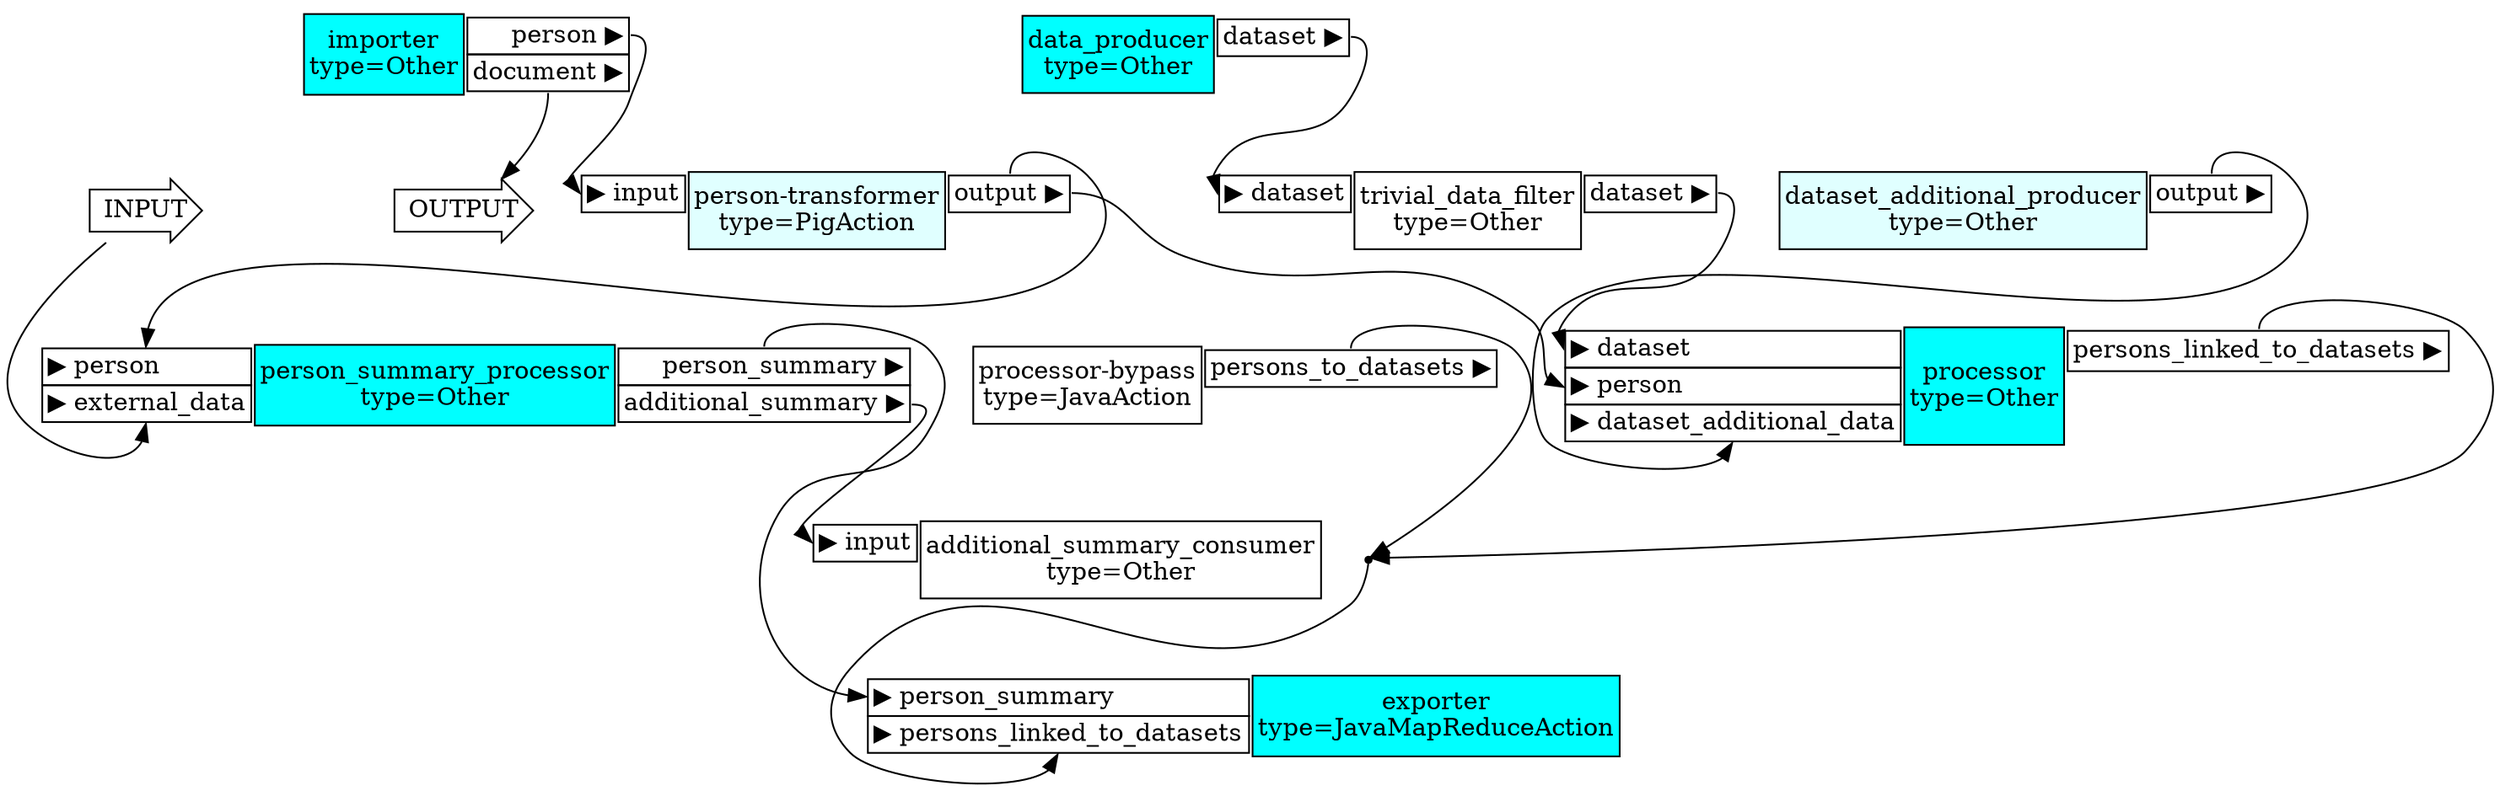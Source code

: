 digraph {
"additional_summary_consumer" [label=<
<TABLE BORDER="0" CELLBORDER="0" CELLSPACING="0">
  <TR>
    <TD ROWSPAN="2">
      <TABLE BORDER="0" CELLBORDER="1" CELLSPACING="0">
        <TR><TD ALIGN="LEFT" PORT="input_input">&#9654; input</TD></TR>
        <TR><TD BORDER="0"> </TD></TR>
      </TABLE>
    </TD>
    <TD ROWSPAN="2" BGCOLOR="white" BORDER="1">additional_summary_consumer<BR/>type=Other</TD>
  </TR>
</TABLE>>
 shape=none]
"data_producer" [label=<
<TABLE BORDER="0" CELLBORDER="0" CELLSPACING="0">
  <TR>
    <TD ROWSPAN="2" BGCOLOR="cyan" BORDER="1">data_producer<BR/>type=Other</TD>
    <TD ROWSPAN="2">
      <TABLE BORDER="0" CELLBORDER="1" CELLSPACING="0">
        <TR><TD ALIGN="RIGHT" PORT="output_dataset">dataset &#9654;</TD></TR>
        <TR><TD BORDER="0"> </TD></TR>
      </TABLE>
    </TD>
  </TR>
</TABLE>>
 shape=none]
"dataset_additional_producer" [label=<
<TABLE BORDER="0" CELLBORDER="0" CELLSPACING="0">
  <TR>
    <TD ROWSPAN="2" BGCOLOR="lightcyan" BORDER="1">dataset_additional_producer<BR/>type=Other</TD>
    <TD ROWSPAN="2">
      <TABLE BORDER="0" CELLBORDER="1" CELLSPACING="0">
        <TR><TD ALIGN="RIGHT" PORT="output_output">output &#9654;</TD></TR>
        <TR><TD BORDER="0"> </TD></TR>
      </TABLE>
    </TD>
  </TR>
</TABLE>>
 shape=none]
"exporter" [label=<
<TABLE BORDER="0" CELLBORDER="0" CELLSPACING="0">
  <TR>
    <TD ROWSPAN="2">
      <TABLE BORDER="0" CELLBORDER="1" CELLSPACING="0">
        <TR><TD ALIGN="LEFT" PORT="input_person_summary">&#9654; person_summary</TD></TR>
        <TR><TD ALIGN="LEFT" PORT="input_persons_linked_to_datasets">&#9654; persons_linked_to_datasets</TD></TR>
      </TABLE>
    </TD>
    <TD ROWSPAN="2" BGCOLOR="cyan" BORDER="1">exporter<BR/>type=JavaMapReduceAction</TD>
  </TR>
</TABLE>>
 shape=none]
"importer" [label=<
<TABLE BORDER="0" CELLBORDER="0" CELLSPACING="0">
  <TR>
    <TD ROWSPAN="2" BGCOLOR="cyan" BORDER="1">importer<BR/>type=Other</TD>
    <TD ROWSPAN="2">
      <TABLE BORDER="0" CELLBORDER="1" CELLSPACING="0">
        <TR><TD ALIGN="RIGHT" PORT="output_person">person &#9654;</TD></TR>
        <TR><TD ALIGN="RIGHT" PORT="output_document">document &#9654;</TD></TR>
      </TABLE>
    </TD>
  </TR>
</TABLE>>
 shape=none]
"person-transformer" [label=<
<TABLE BORDER="0" CELLBORDER="0" CELLSPACING="0">
  <TR>
    <TD ROWSPAN="2">
      <TABLE BORDER="0" CELLBORDER="1" CELLSPACING="0">
        <TR><TD ALIGN="LEFT" PORT="input_input">&#9654; input</TD></TR>
        <TR><TD BORDER="0"> </TD></TR>
      </TABLE>
    </TD>
    <TD ROWSPAN="2" BGCOLOR="lightcyan" BORDER="1">person-transformer<BR/>type=PigAction</TD>
    <TD ROWSPAN="2">
      <TABLE BORDER="0" CELLBORDER="1" CELLSPACING="0">
        <TR><TD ALIGN="RIGHT" PORT="output_output">output &#9654;</TD></TR>
        <TR><TD BORDER="0"> </TD></TR>
      </TABLE>
    </TD>
  </TR>
</TABLE>>
 shape=none]
"person_summary_processor" [label=<
<TABLE BORDER="0" CELLBORDER="0" CELLSPACING="0">
  <TR>
    <TD ROWSPAN="2">
      <TABLE BORDER="0" CELLBORDER="1" CELLSPACING="0">
        <TR><TD ALIGN="LEFT" PORT="input_person">&#9654; person</TD></TR>
        <TR><TD ALIGN="LEFT" PORT="input_external_data">&#9654; external_data</TD></TR>
      </TABLE>
    </TD>
    <TD ROWSPAN="2" BGCOLOR="cyan" BORDER="1">person_summary_processor<BR/>type=Other</TD>
    <TD ROWSPAN="2">
      <TABLE BORDER="0" CELLBORDER="1" CELLSPACING="0">
        <TR><TD ALIGN="RIGHT" PORT="output_person_summary">person_summary &#9654;</TD></TR>
        <TR><TD ALIGN="RIGHT" PORT="output_additional_summary">additional_summary &#9654;</TD></TR>
      </TABLE>
    </TD>
  </TR>
</TABLE>>
 shape=none]
"processor" [label=<
<TABLE BORDER="0" CELLBORDER="0" CELLSPACING="0">
  <TR>
    <TD ROWSPAN="3">
      <TABLE BORDER="0" CELLBORDER="1" CELLSPACING="0">
        <TR><TD ALIGN="LEFT" PORT="input_dataset">&#9654; dataset</TD></TR>
        <TR><TD ALIGN="LEFT" PORT="input_person">&#9654; person</TD></TR>
        <TR><TD ALIGN="LEFT" PORT="input_dataset_additional_data">&#9654; dataset_additional_data</TD></TR>
      </TABLE>
    </TD>
    <TD ROWSPAN="3" BGCOLOR="cyan" BORDER="1">processor<BR/>type=Other</TD>
    <TD ROWSPAN="3">
      <TABLE BORDER="0" CELLBORDER="1" CELLSPACING="0">
        <TR><TD ALIGN="RIGHT" PORT="output_persons_linked_to_datasets">persons_linked_to_datasets &#9654;</TD></TR>
        <TR><TD BORDER="0"> </TD></TR>
        <TR><TD BORDER="0"> </TD></TR>
      </TABLE>
    </TD>
  </TR>
</TABLE>>
 shape=none]
"processor-bypass" [label=<
<TABLE BORDER="0" CELLBORDER="0" CELLSPACING="0">
  <TR>
    <TD ROWSPAN="2" BGCOLOR="white" BORDER="1">processor-bypass<BR/>type=JavaAction</TD>
    <TD ROWSPAN="2">
      <TABLE BORDER="0" CELLBORDER="1" CELLSPACING="0">
        <TR><TD ALIGN="RIGHT" PORT="output_persons_to_datasets">persons_to_datasets &#9654;</TD></TR>
        <TR><TD BORDER="0"> </TD></TR>
      </TABLE>
    </TD>
  </TR>
</TABLE>>
 shape=none]
"trivial_data_filter" [label=<
<TABLE BORDER="0" CELLBORDER="0" CELLSPACING="0">
  <TR>
    <TD ROWSPAN="2">
      <TABLE BORDER="0" CELLBORDER="1" CELLSPACING="0">
        <TR><TD ALIGN="LEFT" PORT="input_dataset">&#9654; dataset</TD></TR>
        <TR><TD BORDER="0"> </TD></TR>
      </TABLE>
    </TD>
    <TD ROWSPAN="2" BGCOLOR="white" BORDER="1">trivial_data_filter<BR/>type=Other</TD>
    <TD ROWSPAN="2">
      <TABLE BORDER="0" CELLBORDER="1" CELLSPACING="0">
        <TR><TD ALIGN="RIGHT" PORT="output_dataset">dataset &#9654;</TD></TR>
        <TR><TD BORDER="0"> </TD></TR>
      </TABLE>
    </TD>
  </TR>
</TABLE>>
 shape=none]
"person_summary_processor":"output_additional_summary" -> "additional_summary_consumer":"input_input"
"person-transformer":"output_output" -> "person_summary_processor":"input_person"
"person-transformer":"output_output" -> "processor":"input_person"
"dataset_additional_producer":"output_output" -> "processor":"input_dataset_additional_data"
"trivial_data_filter":"output_dataset" -> "processor":"input_dataset"
"data_producer":"output_dataset" -> "trivial_data_filter":"input_dataset"
"OUTPUT" [label="OUTPUT" shape=rarrow]
"importer":"output_document" -> "OUTPUT"
"INPUT" [label="INPUT" shape=rarrow]
"INPUT" -> "person_summary_processor":"input_external_data"
"person_datasets_id" [shape=point]
"processor":"output_persons_linked_to_datasets" -> "person_datasets_id"
"processor-bypass":"output_persons_to_datasets" -> "person_datasets_id"
"person_datasets_id" -> "exporter":"input_persons_linked_to_datasets"
"importer":"output_person" -> "person-transformer":"input_input"
"person_summary_processor":"output_person_summary" -> "exporter":"input_person_summary"
}

